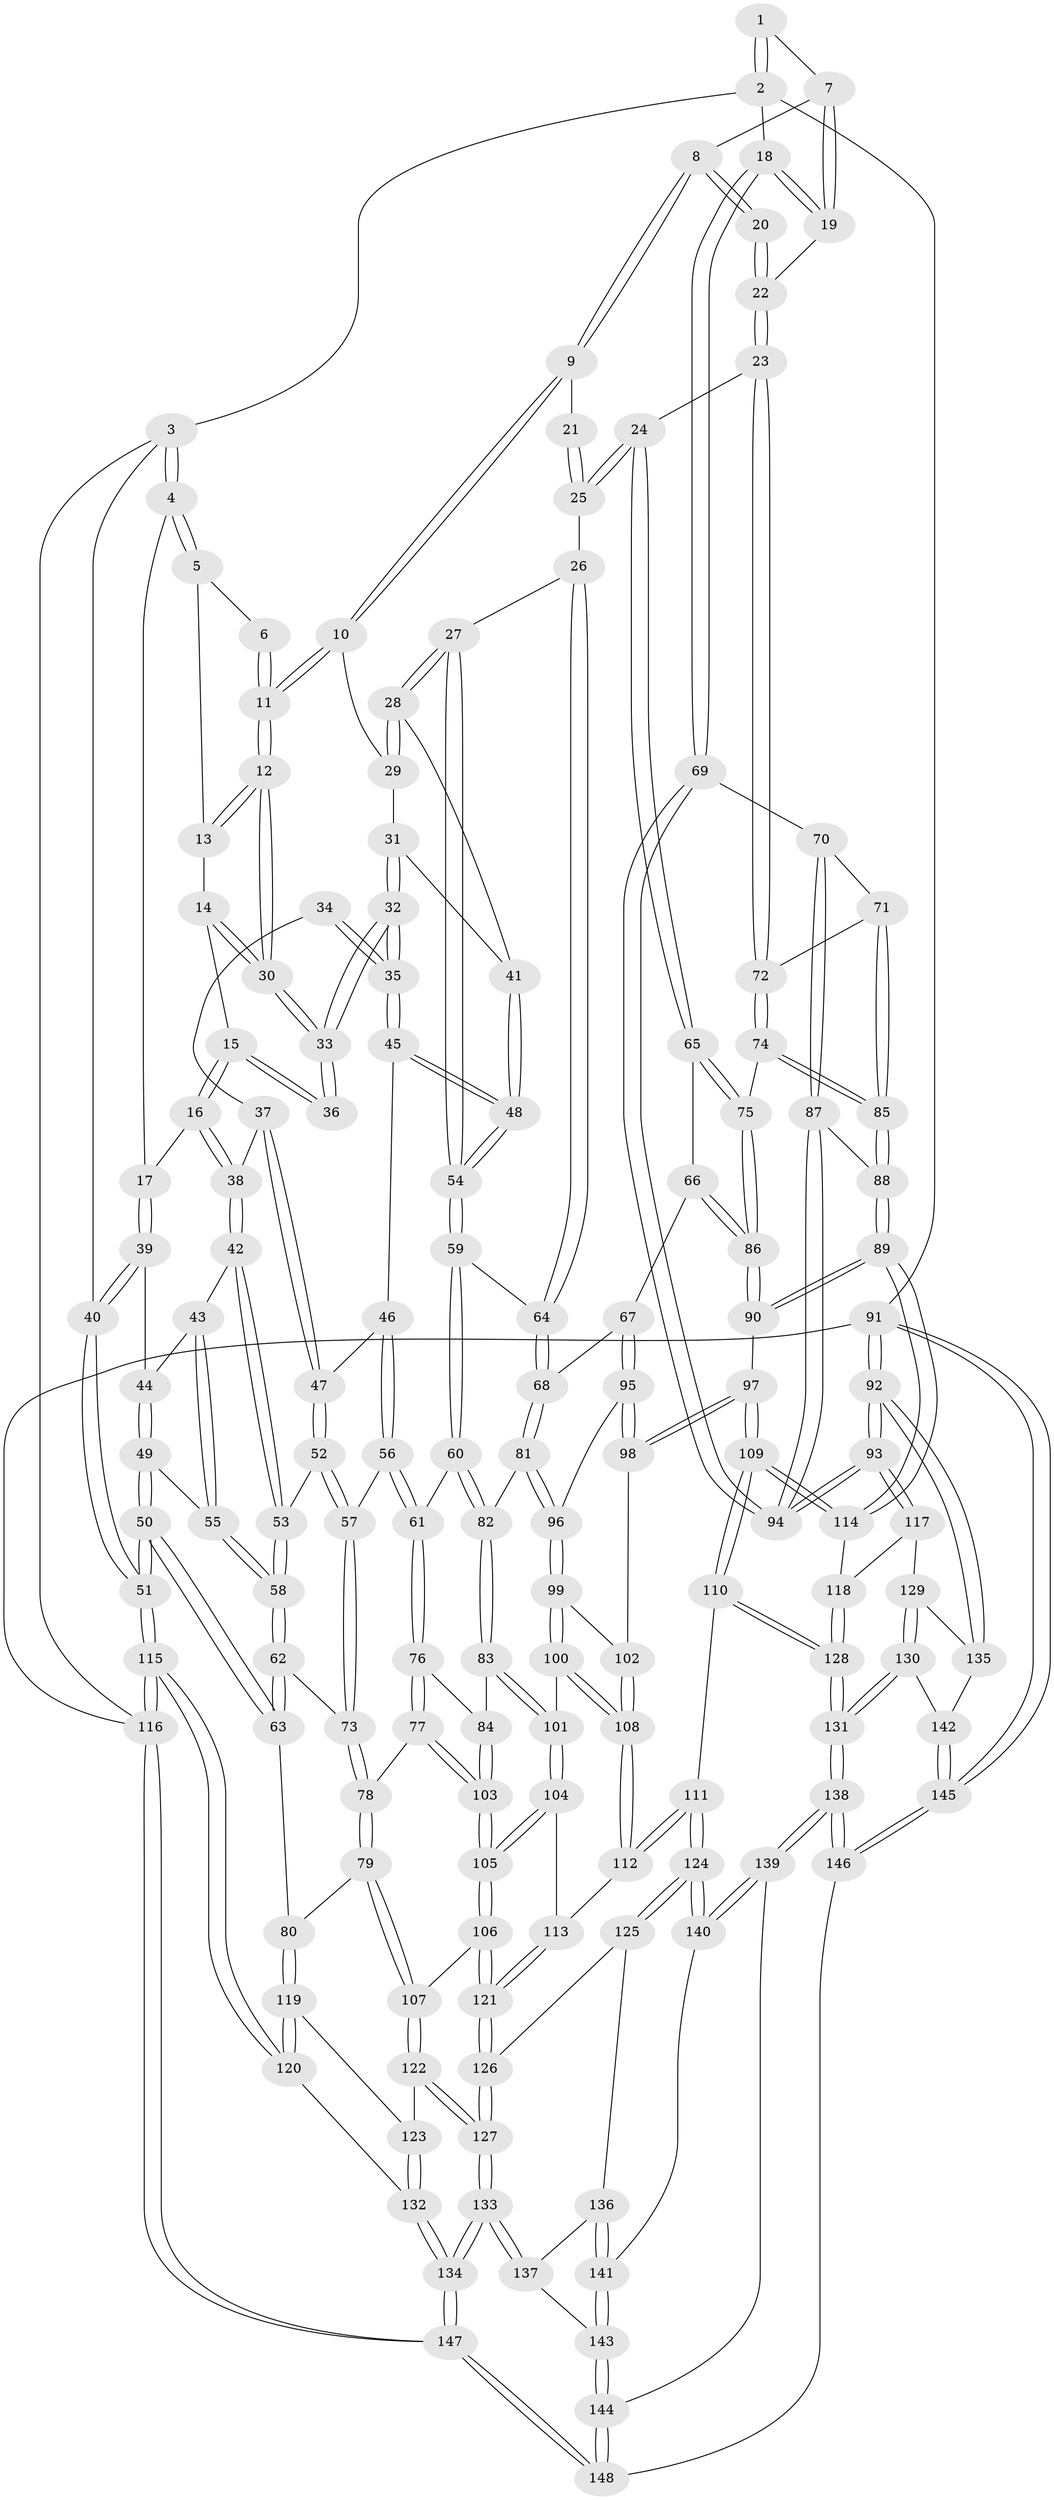 // Generated by graph-tools (version 1.1) at 2025/38/03/09/25 02:38:29]
// undirected, 148 vertices, 367 edges
graph export_dot {
graph [start="1"]
  node [color=gray90,style=filled];
  1 [pos="+0.6349961208858411+0"];
  2 [pos="+1+0"];
  3 [pos="+0+0"];
  4 [pos="+0+0"];
  5 [pos="+0.27106973713975835+0"];
  6 [pos="+0.442604793171058+0"];
  7 [pos="+0.6255914192539471+0.04603174699497221"];
  8 [pos="+0.6119311555727377+0.07931728254875114"];
  9 [pos="+0.6047266403876846+0.09155652216890468"];
  10 [pos="+0.5903372097885209+0.11040391393541617"];
  11 [pos="+0.46552498203716647+0.15538027123752846"];
  12 [pos="+0.46242926866069467+0.15788910507491477"];
  13 [pos="+0.2828091593903209+0"];
  14 [pos="+0.2529747984772231+0.10800482221776196"];
  15 [pos="+0.23691334117707244+0.13815693209727525"];
  16 [pos="+0.21512853278833044+0.1571172888579966"];
  17 [pos="+0.1742570886339757+0.15698239151365115"];
  18 [pos="+1+0.054289143654816074"];
  19 [pos="+0.9492450300239539+0.19078258169972778"];
  20 [pos="+0.7179996598467135+0.15742272457629722"];
  21 [pos="+0.6934775735648296+0.17940867809388422"];
  22 [pos="+0.9302097865722295+0.20410677599114233"];
  23 [pos="+0.8444717452531736+0.276869510333269"];
  24 [pos="+0.7542224915008598+0.30881801236047207"];
  25 [pos="+0.7210925269068242+0.29765491643334757"];
  26 [pos="+0.708537577936129+0.2952107546645614"];
  27 [pos="+0.6814602447473997+0.28038162468203337"];
  28 [pos="+0.6764498505762506+0.2763922111811472"];
  29 [pos="+0.6031845097138311+0.1519758919945384"];
  30 [pos="+0.4572550638500112+0.16705954356799865"];
  31 [pos="+0.5757471842645111+0.23089794715255055"];
  32 [pos="+0.44265693828237784+0.24101275176686454"];
  33 [pos="+0.44574803919546135+0.2120053025321871"];
  34 [pos="+0.30983037653402196+0.20649865814517468"];
  35 [pos="+0.4400479881141882+0.25369089019254115"];
  36 [pos="+0.2694190220044406+0.16111883100902688"];
  37 [pos="+0.3081163579614512+0.26094544650521706"];
  38 [pos="+0.228365700075288+0.2522616519221276"];
  39 [pos="+0.0648741058600161+0.19336731418891984"];
  40 [pos="+0+0.05970371998783002"];
  41 [pos="+0.5864869880706334+0.26526095447675063"];
  42 [pos="+0.21170331402795797+0.30478824356325157"];
  43 [pos="+0.18285711960207987+0.3071890328719875"];
  44 [pos="+0.08692914826524864+0.24601190278589433"];
  45 [pos="+0.4387601639846288+0.27485721694268034"];
  46 [pos="+0.38885132521276994+0.28521278616372914"];
  47 [pos="+0.3561505580062284+0.2847441146897038"];
  48 [pos="+0.46522479399316213+0.32149648776155915"];
  49 [pos="+0.07347875879829177+0.3386548834797809"];
  50 [pos="+0+0.4608432449244338"];
  51 [pos="+0+0.4585113049816242"];
  52 [pos="+0.24251535006907715+0.3521305015196489"];
  53 [pos="+0.2386695982893549+0.347051762243852"];
  54 [pos="+0.4753476448230561+0.3583801296790705"];
  55 [pos="+0.11978136477848683+0.3555805824323806"];
  56 [pos="+0.2980734274029766+0.3957852894270321"];
  57 [pos="+0.24801897306088377+0.37166591184257974"];
  58 [pos="+0.1292868966000287+0.39172858756716983"];
  59 [pos="+0.47600292700588115+0.36311992059190623"];
  60 [pos="+0.4640120917536752+0.39107248170430564"];
  61 [pos="+0.3374632904632397+0.4342141863237336"];
  62 [pos="+0.13268097222447406+0.42200467754943904"];
  63 [pos="+0.03408060705271464+0.5207509255466134"];
  64 [pos="+0.5725235056875952+0.3902265582695475"];
  65 [pos="+0.7225520615950003+0.40698114702733"];
  66 [pos="+0.706411503345182+0.4307790947701677"];
  67 [pos="+0.6637325250386696+0.4680877973628004"];
  68 [pos="+0.6291755739770667+0.45248848755922105"];
  69 [pos="+1+0.07687516378007868"];
  70 [pos="+0.9474668393514531+0.47320796641748"];
  71 [pos="+0.9100018868983895+0.4673894673617909"];
  72 [pos="+0.8631202637879839+0.44389909026724056"];
  73 [pos="+0.2098578253720203+0.4278481017828924"];
  74 [pos="+0.8375073617297085+0.47801240417689683"];
  75 [pos="+0.8218963221026265+0.4861615259682727"];
  76 [pos="+0.3317999841978415+0.45381130856151486"];
  77 [pos="+0.2541539330347584+0.5253921240302645"];
  78 [pos="+0.22971852932006412+0.5301770508302627"];
  79 [pos="+0.17308915395899666+0.5900397785166239"];
  80 [pos="+0.09840103694226207+0.5726132513821697"];
  81 [pos="+0.5193148373695641+0.5063699624394745"];
  82 [pos="+0.47728178727803383+0.4756470695981424"];
  83 [pos="+0.4306021230388163+0.5305041380178751"];
  84 [pos="+0.38201374015296535+0.5337696555812674"];
  85 [pos="+0.8844864462457409+0.5377191760365657"];
  86 [pos="+0.7912386902184371+0.5321509822157354"];
  87 [pos="+0.9641353841243656+0.5374705837519318"];
  88 [pos="+0.8992655711470414+0.5844955395531749"];
  89 [pos="+0.8600003405814268+0.6537568856415259"];
  90 [pos="+0.7856032507535139+0.5567815052816778"];
  91 [pos="+1+1"];
  92 [pos="+1+0.7556169169594585"];
  93 [pos="+1+0.7509436863486613"];
  94 [pos="+1+0.6024359422635588"];
  95 [pos="+0.6634945939034587+0.5054365499584952"];
  96 [pos="+0.520451121888116+0.5082866821300696"];
  97 [pos="+0.6788529985782141+0.5579319854440165"];
  98 [pos="+0.6653261829869148+0.5452223464848805"];
  99 [pos="+0.5289292239282206+0.5248281318223172"];
  100 [pos="+0.5173085503743926+0.5873602821453514"];
  101 [pos="+0.44348639224073527+0.5874480561809832"];
  102 [pos="+0.6160706576751775+0.5638808375675031"];
  103 [pos="+0.34448838561525275+0.5705726880056721"];
  104 [pos="+0.4363742255798831+0.6096122673643865"];
  105 [pos="+0.35222556967659996+0.6545273750342628"];
  106 [pos="+0.3387610569369853+0.6835450988874867"];
  107 [pos="+0.21814783627178047+0.6708967677712029"];
  108 [pos="+0.5529093066977723+0.6619761400606553"];
  109 [pos="+0.6954123367573355+0.7069071135235585"];
  110 [pos="+0.6692593274944505+0.735567331324887"];
  111 [pos="+0.5881714264386609+0.756404926273291"];
  112 [pos="+0.5515990703326001+0.6781052086437767"];
  113 [pos="+0.4846096671685757+0.6601116058292261"];
  114 [pos="+0.8603782712434423+0.6613074374759732"];
  115 [pos="+0+1"];
  116 [pos="+0+1"];
  117 [pos="+0.9242010108368838+0.7044921952128292"];
  118 [pos="+0.8671560934108505+0.6689665300418149"];
  119 [pos="+0.06425973867373243+0.6660091913013663"];
  120 [pos="+0+0.830079248742854"];
  121 [pos="+0.36587435163243875+0.7239388324865828"];
  122 [pos="+0.1929673460884401+0.7328317118588076"];
  123 [pos="+0.15595795754386932+0.7569604508446496"];
  124 [pos="+0.5599703697504625+0.798863028582202"];
  125 [pos="+0.46334006590156707+0.7941549590516892"];
  126 [pos="+0.379311871168553+0.7636283041978634"];
  127 [pos="+0.2919648265386318+0.872937894864815"];
  128 [pos="+0.7825715968470349+0.8604071656939889"];
  129 [pos="+0.8978225527914141+0.8055434145200857"];
  130 [pos="+0.8284515177125028+0.8980288168134692"];
  131 [pos="+0.7971909880355107+0.9010681621304003"];
  132 [pos="+0.13934540091034128+0.7718275167005644"];
  133 [pos="+0.28427377221778444+0.9134924821449577"];
  134 [pos="+0.22968657103309653+0.9857173283303597"];
  135 [pos="+0.97668646413871+0.8685848453629718"];
  136 [pos="+0.4269416319891118+0.8726778026448453"];
  137 [pos="+0.38053939454818997+0.9183593607429025"];
  138 [pos="+0.7056784567318777+1"];
  139 [pos="+0.6416879045120237+0.9475773736152239"];
  140 [pos="+0.5656384123568547+0.840900513805111"];
  141 [pos="+0.4829510859684237+0.9362154926559044"];
  142 [pos="+0.9060835580712747+0.9246450990073821"];
  143 [pos="+0.4662364444742872+0.963229562954509"];
  144 [pos="+0.46899997282683087+0.9888665513273636"];
  145 [pos="+1+1"];
  146 [pos="+0.6980003028198299+1"];
  147 [pos="+0.0756999145394572+1"];
  148 [pos="+0.45865509337141974+1"];
  1 -- 2;
  1 -- 2;
  1 -- 7;
  2 -- 3;
  2 -- 18;
  2 -- 91;
  3 -- 4;
  3 -- 4;
  3 -- 40;
  3 -- 116;
  4 -- 5;
  4 -- 5;
  4 -- 17;
  5 -- 6;
  5 -- 13;
  6 -- 11;
  6 -- 11;
  7 -- 8;
  7 -- 19;
  7 -- 19;
  8 -- 9;
  8 -- 9;
  8 -- 20;
  8 -- 20;
  9 -- 10;
  9 -- 10;
  9 -- 21;
  10 -- 11;
  10 -- 11;
  10 -- 29;
  11 -- 12;
  11 -- 12;
  12 -- 13;
  12 -- 13;
  12 -- 30;
  12 -- 30;
  13 -- 14;
  14 -- 15;
  14 -- 30;
  14 -- 30;
  15 -- 16;
  15 -- 16;
  15 -- 36;
  15 -- 36;
  16 -- 17;
  16 -- 38;
  16 -- 38;
  17 -- 39;
  17 -- 39;
  18 -- 19;
  18 -- 19;
  18 -- 69;
  18 -- 69;
  19 -- 22;
  20 -- 22;
  20 -- 22;
  21 -- 25;
  21 -- 25;
  22 -- 23;
  22 -- 23;
  23 -- 24;
  23 -- 72;
  23 -- 72;
  24 -- 25;
  24 -- 25;
  24 -- 65;
  24 -- 65;
  25 -- 26;
  26 -- 27;
  26 -- 64;
  26 -- 64;
  27 -- 28;
  27 -- 28;
  27 -- 54;
  27 -- 54;
  28 -- 29;
  28 -- 29;
  28 -- 41;
  29 -- 31;
  30 -- 33;
  30 -- 33;
  31 -- 32;
  31 -- 32;
  31 -- 41;
  32 -- 33;
  32 -- 33;
  32 -- 35;
  32 -- 35;
  33 -- 36;
  33 -- 36;
  34 -- 35;
  34 -- 35;
  34 -- 37;
  35 -- 45;
  35 -- 45;
  37 -- 38;
  37 -- 47;
  37 -- 47;
  38 -- 42;
  38 -- 42;
  39 -- 40;
  39 -- 40;
  39 -- 44;
  40 -- 51;
  40 -- 51;
  41 -- 48;
  41 -- 48;
  42 -- 43;
  42 -- 53;
  42 -- 53;
  43 -- 44;
  43 -- 55;
  43 -- 55;
  44 -- 49;
  44 -- 49;
  45 -- 46;
  45 -- 48;
  45 -- 48;
  46 -- 47;
  46 -- 56;
  46 -- 56;
  47 -- 52;
  47 -- 52;
  48 -- 54;
  48 -- 54;
  49 -- 50;
  49 -- 50;
  49 -- 55;
  50 -- 51;
  50 -- 51;
  50 -- 63;
  50 -- 63;
  51 -- 115;
  51 -- 115;
  52 -- 53;
  52 -- 57;
  52 -- 57;
  53 -- 58;
  53 -- 58;
  54 -- 59;
  54 -- 59;
  55 -- 58;
  55 -- 58;
  56 -- 57;
  56 -- 61;
  56 -- 61;
  57 -- 73;
  57 -- 73;
  58 -- 62;
  58 -- 62;
  59 -- 60;
  59 -- 60;
  59 -- 64;
  60 -- 61;
  60 -- 82;
  60 -- 82;
  61 -- 76;
  61 -- 76;
  62 -- 63;
  62 -- 63;
  62 -- 73;
  63 -- 80;
  64 -- 68;
  64 -- 68;
  65 -- 66;
  65 -- 75;
  65 -- 75;
  66 -- 67;
  66 -- 86;
  66 -- 86;
  67 -- 68;
  67 -- 95;
  67 -- 95;
  68 -- 81;
  68 -- 81;
  69 -- 70;
  69 -- 94;
  69 -- 94;
  70 -- 71;
  70 -- 87;
  70 -- 87;
  71 -- 72;
  71 -- 85;
  71 -- 85;
  72 -- 74;
  72 -- 74;
  73 -- 78;
  73 -- 78;
  74 -- 75;
  74 -- 85;
  74 -- 85;
  75 -- 86;
  75 -- 86;
  76 -- 77;
  76 -- 77;
  76 -- 84;
  77 -- 78;
  77 -- 103;
  77 -- 103;
  78 -- 79;
  78 -- 79;
  79 -- 80;
  79 -- 107;
  79 -- 107;
  80 -- 119;
  80 -- 119;
  81 -- 82;
  81 -- 96;
  81 -- 96;
  82 -- 83;
  82 -- 83;
  83 -- 84;
  83 -- 101;
  83 -- 101;
  84 -- 103;
  84 -- 103;
  85 -- 88;
  85 -- 88;
  86 -- 90;
  86 -- 90;
  87 -- 88;
  87 -- 94;
  87 -- 94;
  88 -- 89;
  88 -- 89;
  89 -- 90;
  89 -- 90;
  89 -- 114;
  89 -- 114;
  90 -- 97;
  91 -- 92;
  91 -- 92;
  91 -- 145;
  91 -- 145;
  91 -- 116;
  92 -- 93;
  92 -- 93;
  92 -- 135;
  92 -- 135;
  93 -- 94;
  93 -- 94;
  93 -- 117;
  93 -- 117;
  95 -- 96;
  95 -- 98;
  95 -- 98;
  96 -- 99;
  96 -- 99;
  97 -- 98;
  97 -- 98;
  97 -- 109;
  97 -- 109;
  98 -- 102;
  99 -- 100;
  99 -- 100;
  99 -- 102;
  100 -- 101;
  100 -- 108;
  100 -- 108;
  101 -- 104;
  101 -- 104;
  102 -- 108;
  102 -- 108;
  103 -- 105;
  103 -- 105;
  104 -- 105;
  104 -- 105;
  104 -- 113;
  105 -- 106;
  105 -- 106;
  106 -- 107;
  106 -- 121;
  106 -- 121;
  107 -- 122;
  107 -- 122;
  108 -- 112;
  108 -- 112;
  109 -- 110;
  109 -- 110;
  109 -- 114;
  109 -- 114;
  110 -- 111;
  110 -- 128;
  110 -- 128;
  111 -- 112;
  111 -- 112;
  111 -- 124;
  111 -- 124;
  112 -- 113;
  113 -- 121;
  113 -- 121;
  114 -- 118;
  115 -- 116;
  115 -- 116;
  115 -- 120;
  115 -- 120;
  116 -- 147;
  116 -- 147;
  117 -- 118;
  117 -- 129;
  118 -- 128;
  118 -- 128;
  119 -- 120;
  119 -- 120;
  119 -- 123;
  120 -- 132;
  121 -- 126;
  121 -- 126;
  122 -- 123;
  122 -- 127;
  122 -- 127;
  123 -- 132;
  123 -- 132;
  124 -- 125;
  124 -- 125;
  124 -- 140;
  124 -- 140;
  125 -- 126;
  125 -- 136;
  126 -- 127;
  126 -- 127;
  127 -- 133;
  127 -- 133;
  128 -- 131;
  128 -- 131;
  129 -- 130;
  129 -- 130;
  129 -- 135;
  130 -- 131;
  130 -- 131;
  130 -- 142;
  131 -- 138;
  131 -- 138;
  132 -- 134;
  132 -- 134;
  133 -- 134;
  133 -- 134;
  133 -- 137;
  133 -- 137;
  134 -- 147;
  134 -- 147;
  135 -- 142;
  136 -- 137;
  136 -- 141;
  136 -- 141;
  137 -- 143;
  138 -- 139;
  138 -- 139;
  138 -- 146;
  138 -- 146;
  139 -- 140;
  139 -- 140;
  139 -- 144;
  140 -- 141;
  141 -- 143;
  141 -- 143;
  142 -- 145;
  142 -- 145;
  143 -- 144;
  143 -- 144;
  144 -- 148;
  144 -- 148;
  145 -- 146;
  145 -- 146;
  146 -- 148;
  147 -- 148;
  147 -- 148;
}

